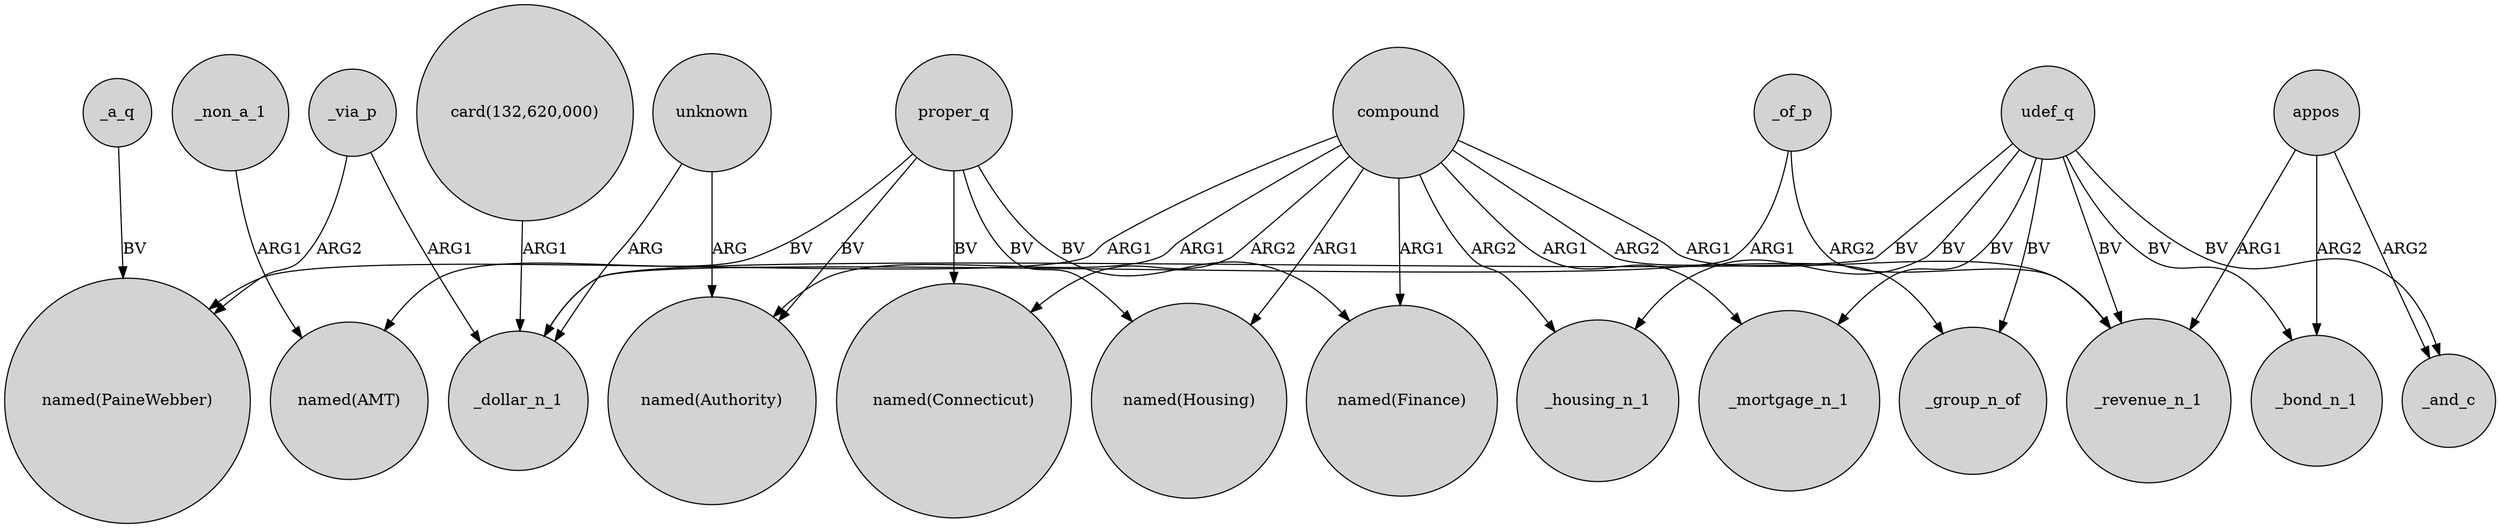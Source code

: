 digraph {
	node [shape=circle style=filled]
	"card(132,620,000)" -> _dollar_n_1 [label=ARG1]
	_a_q -> "named(PaineWebber)" [label=BV]
	proper_q -> "named(Housing)" [label=BV]
	udef_q -> _mortgage_n_1 [label=BV]
	_via_p -> "named(PaineWebber)" [label=ARG2]
	_of_p -> _dollar_n_1 [label=ARG1]
	udef_q -> _housing_n_1 [label=BV]
	unknown -> _dollar_n_1 [label=ARG]
	_non_a_1 -> "named(AMT)" [label=ARG1]
	proper_q -> "named(Authority)" [label=BV]
	appos -> _revenue_n_1 [label=ARG1]
	_of_p -> _revenue_n_1 [label=ARG2]
	udef_q -> _revenue_n_1 [label=BV]
	udef_q -> _bond_n_1 [label=BV]
	compound -> _mortgage_n_1 [label=ARG1]
	compound -> "named(Finance)" [label=ARG1]
	appos -> _and_c [label=ARG2]
	compound -> _group_n_of [label=ARG2]
	proper_q -> "named(Finance)" [label=BV]
	compound -> "named(Connecticut)" [label=ARG2]
	_via_p -> _dollar_n_1 [label=ARG1]
	compound -> _housing_n_1 [label=ARG2]
	appos -> _bond_n_1 [label=ARG2]
	proper_q -> "named(Connecticut)" [label=BV]
	proper_q -> "named(AMT)" [label=BV]
	compound -> "named(PaineWebber)" [label=ARG1]
	compound -> "named(Housing)" [label=ARG1]
	unknown -> "named(Authority)" [label=ARG]
	compound -> _revenue_n_1 [label=ARG1]
	udef_q -> _and_c [label=BV]
	udef_q -> _group_n_of [label=BV]
	udef_q -> _dollar_n_1 [label=BV]
	compound -> "named(Authority)" [label=ARG1]
}
